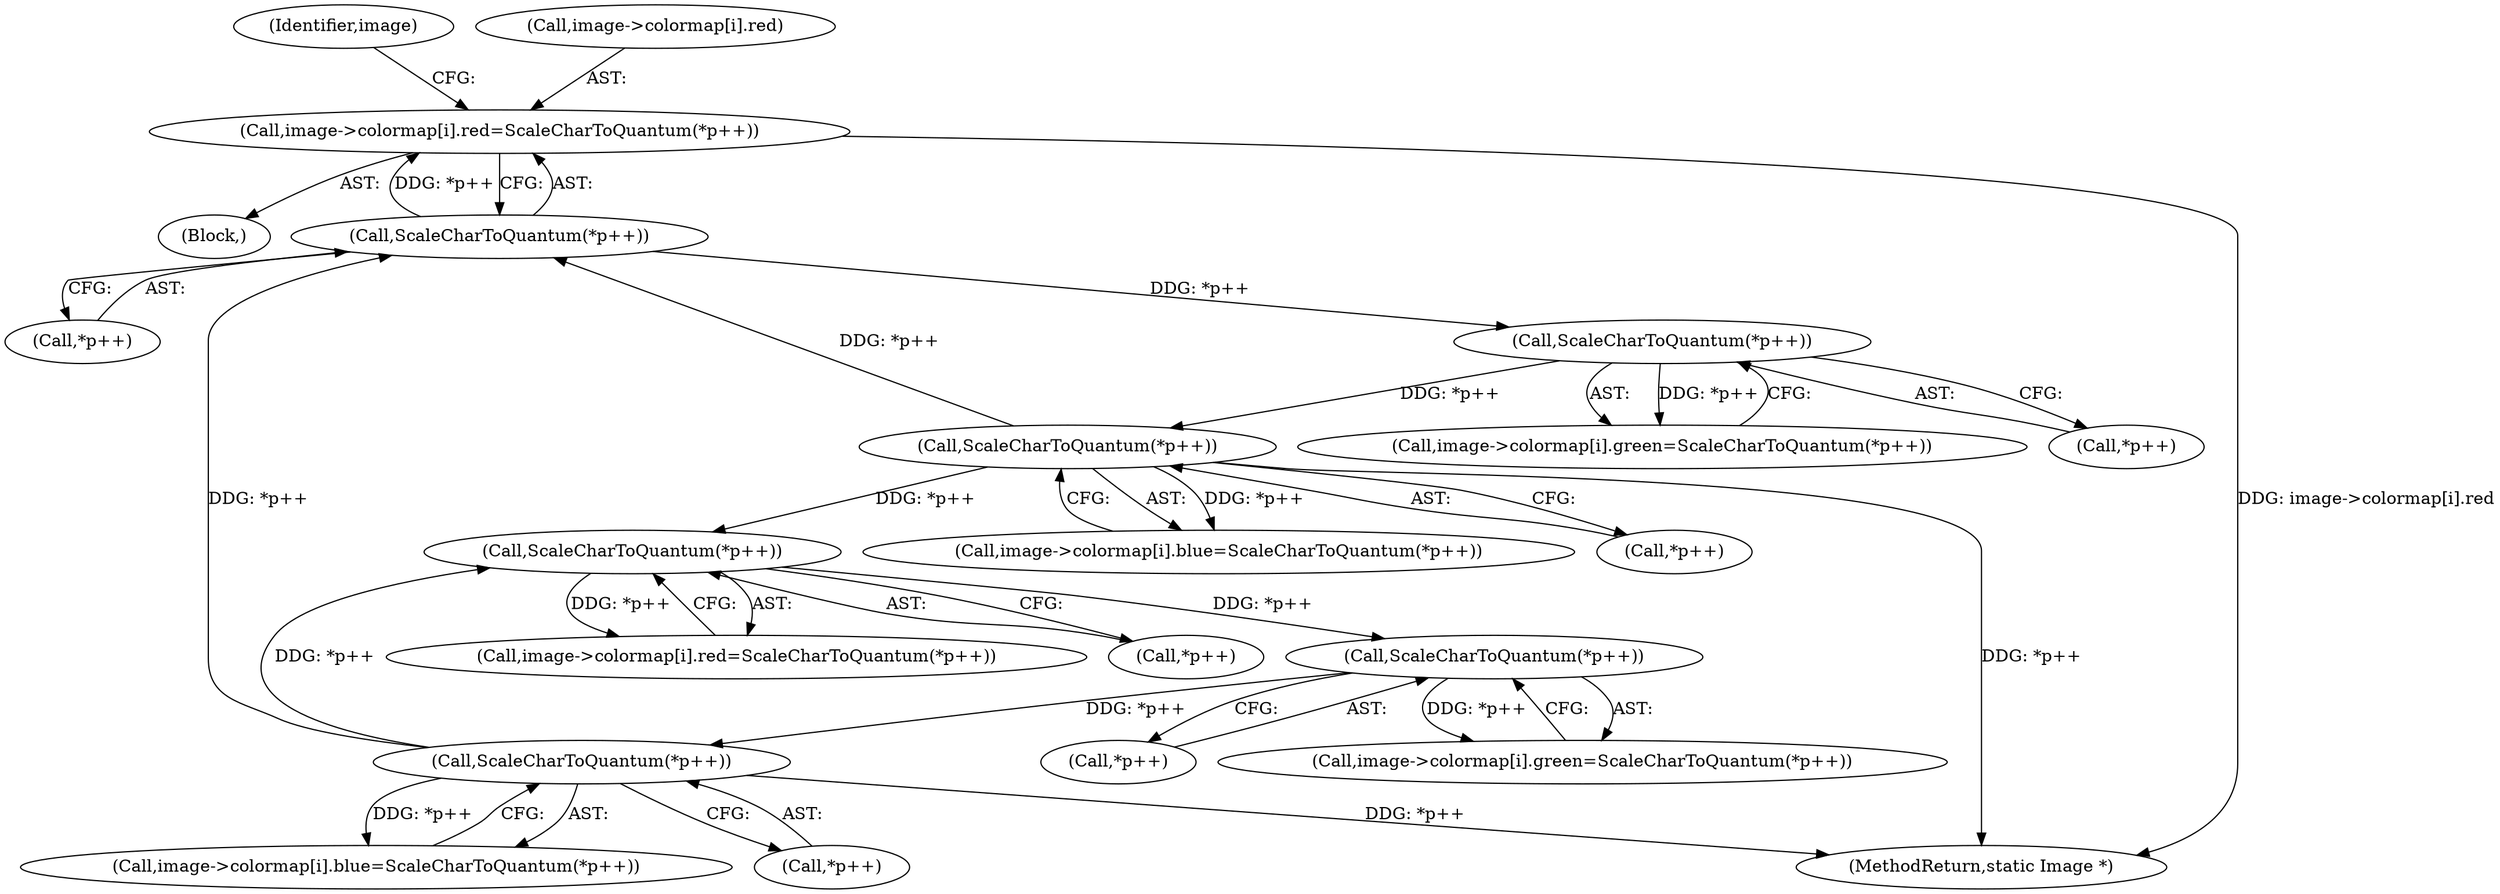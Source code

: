 digraph "0_ImageMagick_f6e9d0d9955e85bdd7540b251cd50d598dacc5e6_20@pointer" {
"1001110" [label="(Call,image->colormap[i].red=ScaleCharToQuantum(*p++))"];
"1001118" [label="(Call,ScaleCharToQuantum(*p++))"];
"1001307" [label="(Call,ScaleCharToQuantum(*p++))"];
"1001295" [label="(Call,ScaleCharToQuantum(*p++))"];
"1001283" [label="(Call,ScaleCharToQuantum(*p++))"];
"1001142" [label="(Call,ScaleCharToQuantum(*p++))"];
"1001130" [label="(Call,ScaleCharToQuantum(*p++))"];
"1001130" [label="(Call,ScaleCharToQuantum(*p++))"];
"1001287" [label="(Call,image->colormap[i].green=ScaleCharToQuantum(*p++))"];
"1001275" [label="(Call,image->colormap[i].red=ScaleCharToQuantum(*p++))"];
"1001131" [label="(Call,*p++)"];
"1001109" [label="(Block,)"];
"1001284" [label="(Call,*p++)"];
"1001122" [label="(Call,image->colormap[i].green=ScaleCharToQuantum(*p++))"];
"1001143" [label="(Call,*p++)"];
"1001126" [label="(Identifier,image)"];
"1001119" [label="(Call,*p++)"];
"1001110" [label="(Call,image->colormap[i].red=ScaleCharToQuantum(*p++))"];
"1001307" [label="(Call,ScaleCharToQuantum(*p++))"];
"1001295" [label="(Call,ScaleCharToQuantum(*p++))"];
"1001111" [label="(Call,image->colormap[i].red)"];
"1001283" [label="(Call,ScaleCharToQuantum(*p++))"];
"1001296" [label="(Call,*p++)"];
"1001118" [label="(Call,ScaleCharToQuantum(*p++))"];
"1001142" [label="(Call,ScaleCharToQuantum(*p++))"];
"1001554" [label="(MethodReturn,static Image *)"];
"1001308" [label="(Call,*p++)"];
"1001299" [label="(Call,image->colormap[i].blue=ScaleCharToQuantum(*p++))"];
"1001134" [label="(Call,image->colormap[i].blue=ScaleCharToQuantum(*p++))"];
"1001110" -> "1001109"  [label="AST: "];
"1001110" -> "1001118"  [label="CFG: "];
"1001111" -> "1001110"  [label="AST: "];
"1001118" -> "1001110"  [label="AST: "];
"1001126" -> "1001110"  [label="CFG: "];
"1001110" -> "1001554"  [label="DDG: image->colormap[i].red"];
"1001118" -> "1001110"  [label="DDG: *p++"];
"1001118" -> "1001119"  [label="CFG: "];
"1001119" -> "1001118"  [label="AST: "];
"1001307" -> "1001118"  [label="DDG: *p++"];
"1001142" -> "1001118"  [label="DDG: *p++"];
"1001118" -> "1001130"  [label="DDG: *p++"];
"1001307" -> "1001299"  [label="AST: "];
"1001307" -> "1001308"  [label="CFG: "];
"1001308" -> "1001307"  [label="AST: "];
"1001299" -> "1001307"  [label="CFG: "];
"1001307" -> "1001554"  [label="DDG: *p++"];
"1001307" -> "1001283"  [label="DDG: *p++"];
"1001307" -> "1001299"  [label="DDG: *p++"];
"1001295" -> "1001307"  [label="DDG: *p++"];
"1001295" -> "1001287"  [label="AST: "];
"1001295" -> "1001296"  [label="CFG: "];
"1001296" -> "1001295"  [label="AST: "];
"1001287" -> "1001295"  [label="CFG: "];
"1001295" -> "1001287"  [label="DDG: *p++"];
"1001283" -> "1001295"  [label="DDG: *p++"];
"1001283" -> "1001275"  [label="AST: "];
"1001283" -> "1001284"  [label="CFG: "];
"1001284" -> "1001283"  [label="AST: "];
"1001275" -> "1001283"  [label="CFG: "];
"1001283" -> "1001275"  [label="DDG: *p++"];
"1001142" -> "1001283"  [label="DDG: *p++"];
"1001142" -> "1001134"  [label="AST: "];
"1001142" -> "1001143"  [label="CFG: "];
"1001143" -> "1001142"  [label="AST: "];
"1001134" -> "1001142"  [label="CFG: "];
"1001142" -> "1001554"  [label="DDG: *p++"];
"1001142" -> "1001134"  [label="DDG: *p++"];
"1001130" -> "1001142"  [label="DDG: *p++"];
"1001130" -> "1001122"  [label="AST: "];
"1001130" -> "1001131"  [label="CFG: "];
"1001131" -> "1001130"  [label="AST: "];
"1001122" -> "1001130"  [label="CFG: "];
"1001130" -> "1001122"  [label="DDG: *p++"];
}
